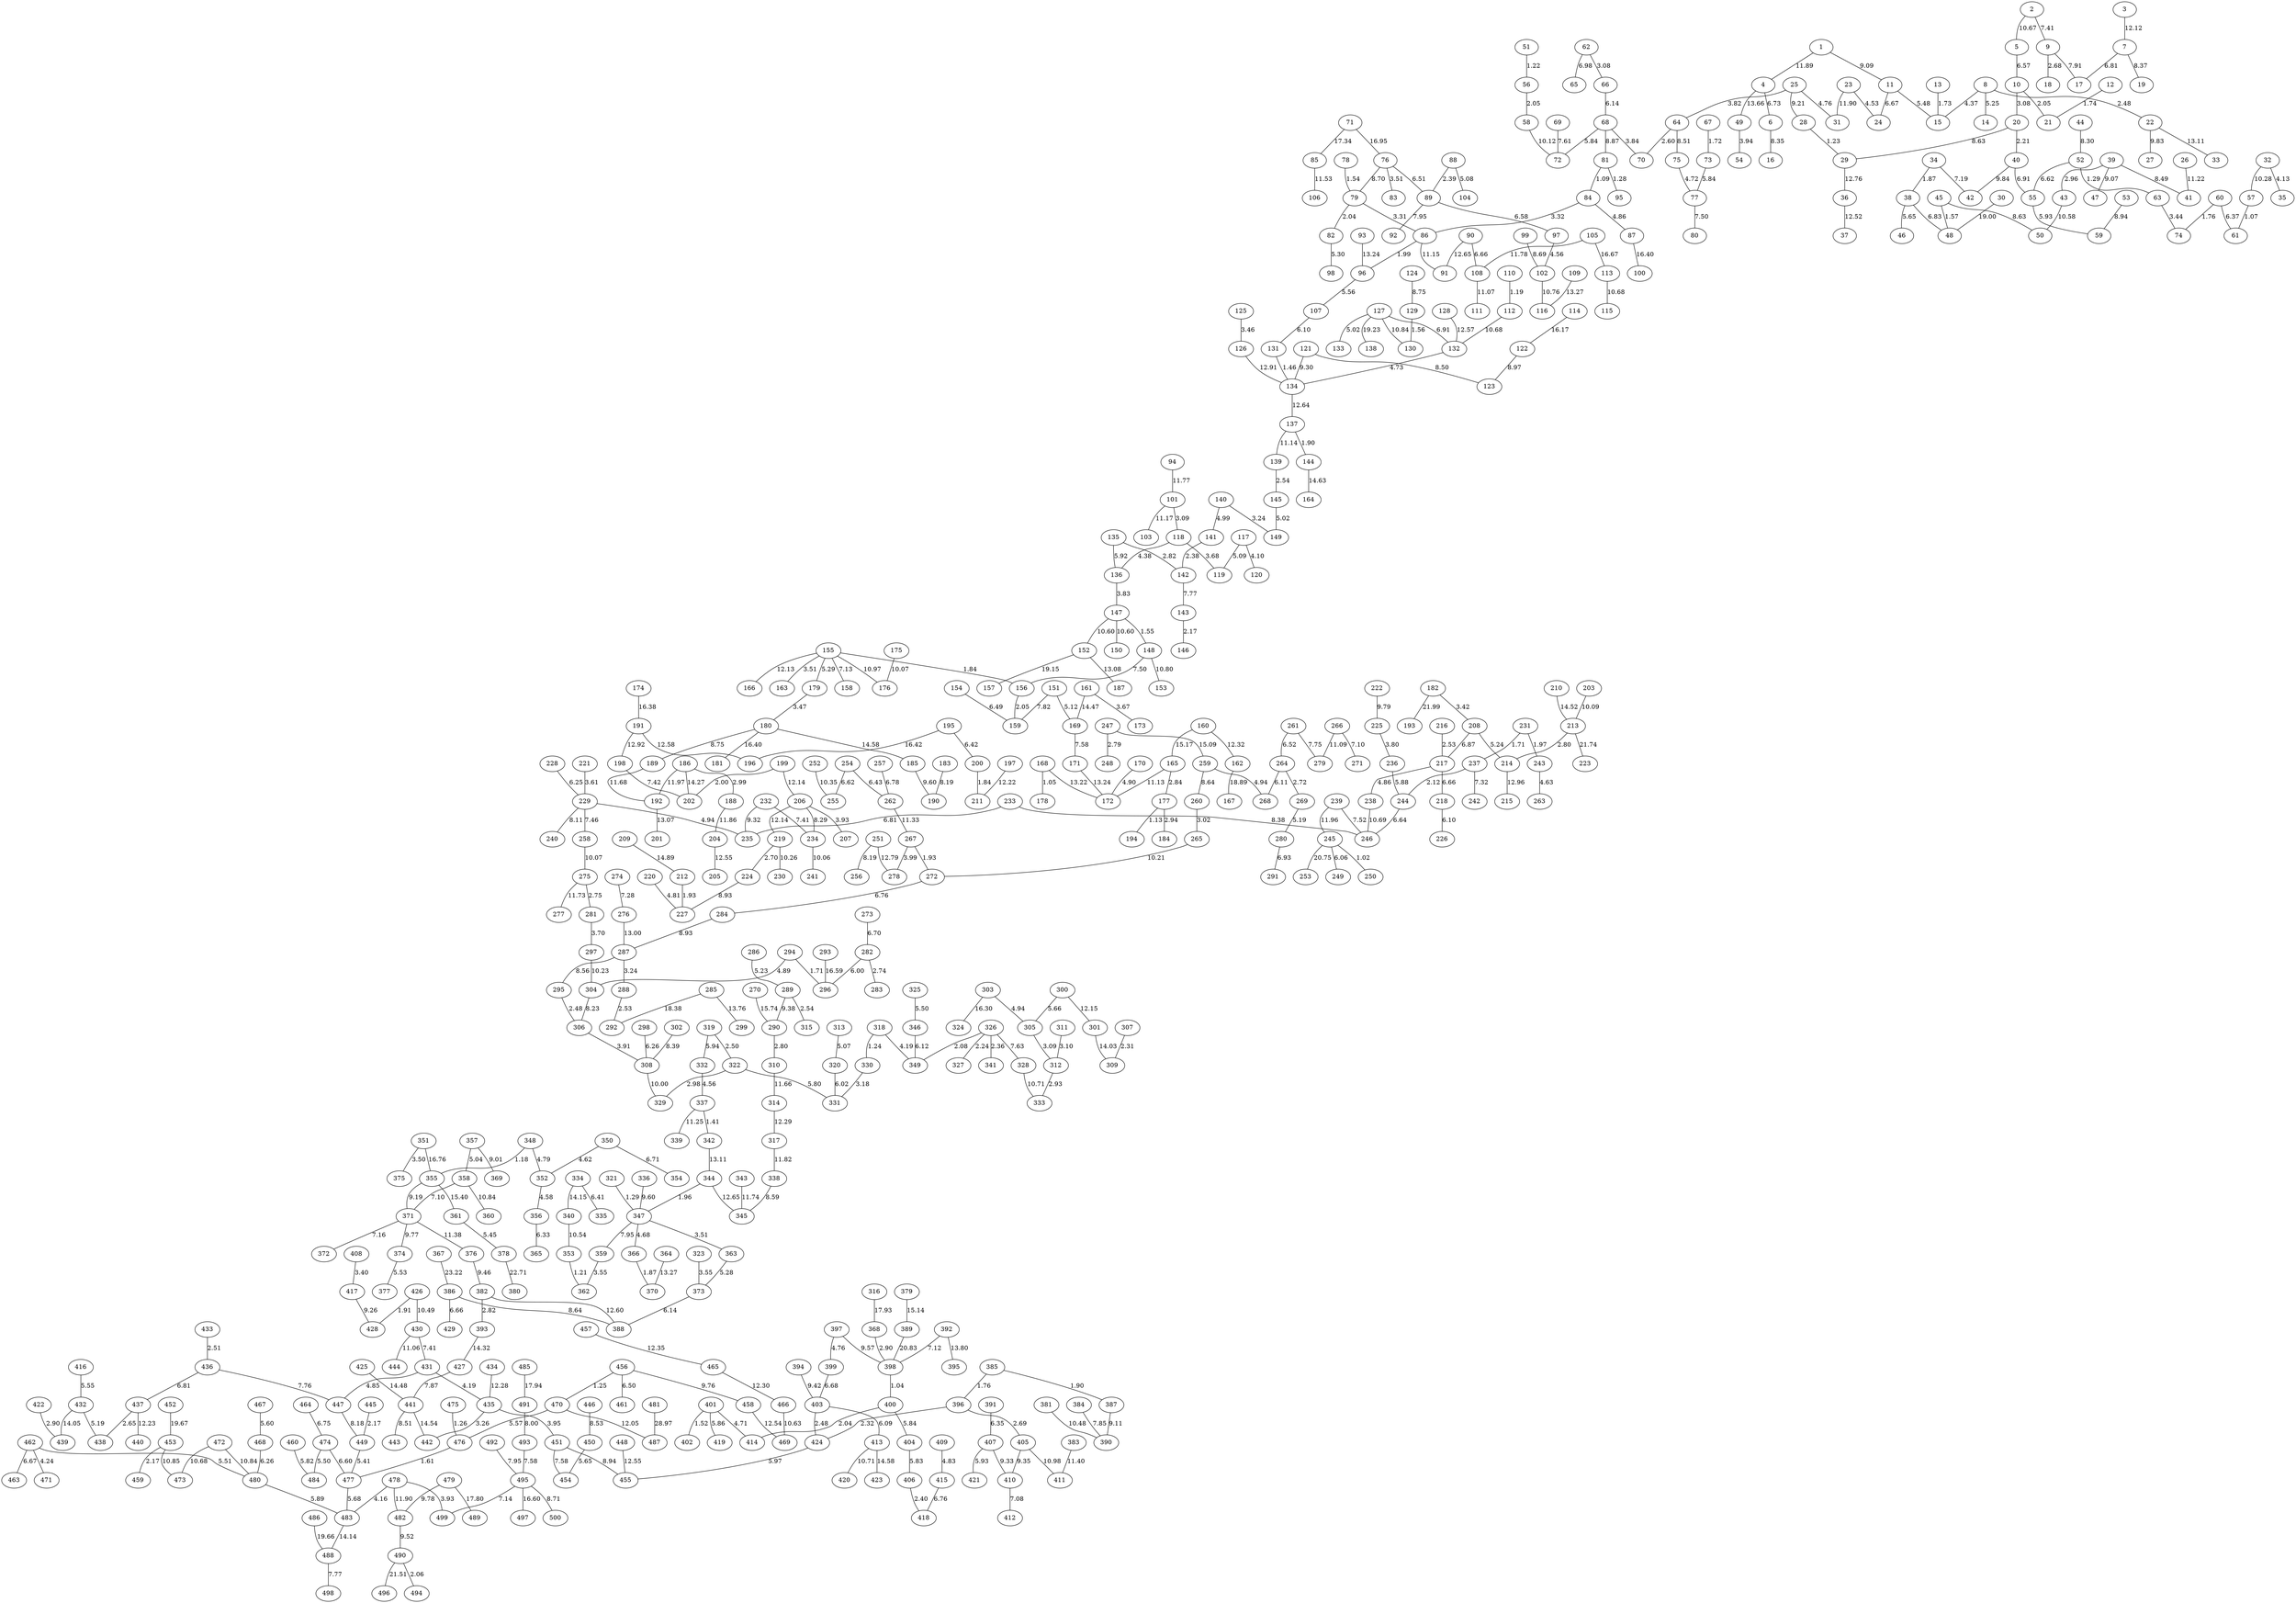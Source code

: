 graph {
481--487[label=28.97]
367--386[label=23.22]
378--380[label=22.71]
182--193[label=21.99]
213--223[label=21.74]
490--496[label=21.51]
389--398[label=20.83]
245--253[label=20.75]
452--453[label=19.67]
486--488[label=19.66]
127--138[label=19.23]
152--157[label=19.15]
30--48[label=19.00]
162--167[label=18.89]
285--292[label=18.38]
485--491[label=17.94]
316--368[label=17.93]
479--489[label=17.80]
71--85[label=17.34]
71--76[label=16.95]
351--355[label=16.76]
105--113[label=16.67]
495--497[label=16.60]
293--296[label=16.59]
195--196[label=16.42]
87--100[label=16.40]
180--181[label=16.40]
174--191[label=16.38]
303--324[label=16.30]
114--122[label=16.17]
270--290[label=15.74]
355--361[label=15.40]
160--165[label=15.17]
379--389[label=15.14]
247--259[label=15.09]
209--212[label=14.89]
144--164[label=14.63]
180--185[label=14.58]
413--423[label=14.58]
441--442[label=14.54]
210--213[label=14.52]
425--441[label=14.48]
161--169[label=14.47]
393--427[label=14.32]
186--202[label=14.27]
334--340[label=14.15]
483--488[label=14.14]
432--439[label=14.05]
301--309[label=14.03]
392--395[label=13.80]
285--299[label=13.76]
4--49[label=13.66]
109--116[label=13.27]
364--370[label=13.27]
171--172[label=13.24]
93--96[label=13.24]
168--172[label=13.22]
342--344[label=13.11]
22--33[label=13.11]
152--187[label=13.08]
192--201[label=13.07]
276--287[label=13.00]
214--215[label=12.96]
191--198[label=12.92]
126--134[label=12.91]
251--278[label=12.79]
29--36[label=12.76]
90--91[label=12.65]
344--345[label=12.65]
134--137[label=12.64]
382--388[label=12.60]
191--196[label=12.58]
128--132[label=12.57]
204--205[label=12.55]
448--455[label=12.55]
458--469[label=12.54]
36--37[label=12.52]
457--465[label=12.35]
160--162[label=12.32]
465--466[label=12.30]
314--317[label=12.29]
434--435[label=12.28]
437--440[label=12.23]
197--211[label=12.22]
300--301[label=12.15]
199--206[label=12.14]
206--219[label=12.14]
155--166[label=12.13]
3--7[label=12.12]
470--487[label=12.05]
186--192[label=11.97]
239--245[label=11.96]
478--482[label=11.90]
23--31[label=11.90]
1--4[label=11.89]
188--204[label=11.86]
317--338[label=11.82]
105--108[label=11.78]
94--101[label=11.77]
343--345[label=11.74]
275--277[label=11.73]
189--192[label=11.68]
310--314[label=11.66]
85--106[label=11.53]
383--411[label=11.40]
371--376[label=11.38]
262--267[label=11.33]
337--339[label=11.25]
26--41[label=11.22]
101--103[label=11.17]
86--91[label=11.15]
137--139[label=11.14]
165--172[label=11.13]
266--279[label=11.09]
108--111[label=11.07]
430--444[label=11.06]
405--411[label=10.98]
155--176[label=10.97]
453--473[label=10.85]
472--480[label=10.84]
127--130[label=10.84]
358--360[label=10.84]
148--153[label=10.80]
102--116[label=10.76]
413--420[label=10.71]
328--333[label=10.71]
238--246[label=10.69]
113--115[label=10.68]
472--473[label=10.68]
112--132[label=10.68]
2--5[label=10.67]
466--469[label=10.63]
147--152[label=10.60]
147--150[label=10.60]
43--50[label=10.58]
340--353[label=10.54]
426--430[label=10.49]
381--390[label=10.48]
252--255[label=10.35]
32--57[label=10.28]
219--230[label=10.26]
297--304[label=10.23]
265--272[label=10.21]
58--72[label=10.12]
203--213[label=10.09]
258--275[label=10.07]
175--176[label=10.07]
234--241[label=10.06]
308--329[label=10.00]
40--42[label=9.84]
22--27[label=9.83]
222--225[label=9.79]
479--482[label=9.78]
371--374[label=9.77]
456--458[label=9.76]
185--190[label=9.60]
336--347[label=9.60]
397--398[label=9.57]
482--490[label=9.52]
376--382[label=9.46]
394--403[label=9.42]
289--290[label=9.38]
405--410[label=9.35]
407--410[label=9.33]
232--235[label=9.32]
121--134[label=9.30]
417--428[label=9.26]
25--28[label=9.21]
355--371[label=9.19]
387--390[label=9.11]
1--11[label=9.09]
39--47[label=9.07]
357--369[label=9.01]
122--123[label=8.97]
451--455[label=8.94]
53--59[label=8.94]
284--287[label=8.93]
224--227[label=8.93]
68--81[label=8.87]
180--189[label=8.75]
124--129[label=8.75]
495--500[label=8.71]
76--79[label=8.70]
99--102[label=8.69]
386--388[label=8.64]
259--260[label=8.64]
20--29[label=8.63]
45--50[label=8.63]
338--345[label=8.59]
287--295[label=8.56]
446--450[label=8.53]
64--75[label=8.51]
441--443[label=8.51]
121--123[label=8.50]
39--41[label=8.49]
302--308[label=8.39]
233--246[label=8.38]
7--19[label=8.37]
6--16[label=8.35]
44--52[label=8.30]
206--234[label=8.29]
304--306[label=8.23]
183--190[label=8.19]
251--256[label=8.19]
447--449[label=8.18]
229--240[label=8.11]
491--493[label=8.00]
89--92[label=7.95]
347--359[label=7.95]
492--495[label=7.95]
9--17[label=7.91]
427--441[label=7.87]
384--390[label=7.85]
151--159[label=7.82]
488--498[label=7.77]
142--143[label=7.77]
436--447[label=7.76]
261--279[label=7.75]
326--328[label=7.63]
69--72[label=7.61]
169--171[label=7.58]
493--495[label=7.58]
451--454[label=7.58]
239--246[label=7.52]
148--156[label=7.50]
77--80[label=7.50]
229--258[label=7.46]
198--202[label=7.42]
2--9[label=7.41]
232--234[label=7.41]
430--431[label=7.41]
237--242[label=7.32]
274--276[label=7.28]
34--42[label=7.19]
371--372[label=7.16]
495--499[label=7.14]
155--158[label=7.13]
392--398[label=7.12]
358--371[label=7.10]
266--271[label=7.10]
410--412[label=7.08]
62--65[label=6.98]
280--291[label=6.93]
40--55[label=6.91]
127--132[label=6.91]
208--217[label=6.87]
38--48[label=6.83]
233--235[label=6.81]
436--437[label=6.81]
7--17[label=6.81]
257--262[label=6.78]
415--418[label=6.76]
272--284[label=6.76]
464--474[label=6.75]
4--6[label=6.73]
350--354[label=6.71]
273--282[label=6.70]
399--403[label=6.68]
11--24[label=6.67]
462--463[label=6.67]
90--108[label=6.66]
386--429[label=6.66]
217--218[label=6.66]
244--246[label=6.64]
254--255[label=6.62]
52--55[label=6.62]
474--477[label=6.60]
89--97[label=6.58]
5--10[label=6.57]
261--264[label=6.52]
76--89[label=6.51]
456--461[label=6.50]
154--159[label=6.49]
254--262[label=6.43]
195--200[label=6.42]
334--335[label=6.41]
60--61[label=6.37]
391--407[label=6.35]
356--365[label=6.33]
468--480[label=6.26]
298--308[label=6.26]
228--229[label=6.25]
373--388[label=6.14]
66--68[label=6.14]
346--349[label=6.12]
264--268[label=6.11]
218--226[label=6.10]
107--131[label=6.10]
403--413[label=6.09]
245--249[label=6.06]
320--331[label=6.02]
282--296[label=6.00]
424--455[label=5.97]
319--332[label=5.94]
55--59[label=5.93]
407--421[label=5.93]
135--136[label=5.92]
480--483[label=5.89]
236--244[label=5.88]
401--419[label=5.86]
73--77[label=5.84]
68--72[label=5.84]
400--404[label=5.84]
404--406[label=5.83]
460--484[label=5.82]
322--331[label=5.80]
477--483[label=5.68]
300--305[label=5.66]
450--454[label=5.65]
38--46[label=5.65]
467--468[label=5.60]
470--476[label=5.57]
96--107[label=5.56]
416--432[label=5.55]
374--377[label=5.53]
462--480[label=5.51]
325--346[label=5.50]
474--484[label=5.50]
11--15[label=5.48]
361--378[label=5.45]
449--477[label=5.41]
82--98[label=5.30]
155--179[label=5.29]
363--373[label=5.28]
8--14[label=5.25]
208--214[label=5.24]
286--289[label=5.23]
432--438[label=5.19]
269--280[label=5.19]
151--169[label=5.12]
117--119[label=5.09]
88--104[label=5.08]
313--320[label=5.07]
357--358[label=5.04]
145--149[label=5.02]
127--133[label=5.02]
140--141[label=4.99]
303--305[label=4.94]
259--268[label=4.94]
229--235[label=4.94]
170--172[label=4.90]
294--304[label=4.89]
84--87[label=4.86]
217--238[label=4.86]
431--447[label=4.85]
409--415[label=4.83]
220--227[label=4.81]
348--352[label=4.79]
25--31[label=4.76]
397--399[label=4.76]
132--134[label=4.73]
75--77[label=4.72]
401--414[label=4.71]
347--366[label=4.68]
243--263[label=4.63]
350--352[label=4.62]
352--356[label=4.58]
97--102[label=4.56]
332--337[label=4.56]
23--24[label=4.53]
118--136[label=4.38]
8--15[label=4.37]
462--471[label=4.24]
318--349[label=4.19]
431--435[label=4.19]
478--483[label=4.16]
32--35[label=4.13]
117--120[label=4.10]
267--278[label=3.99]
435--451[label=3.95]
49--54[label=3.94]
478--499[label=3.93]
206--207[label=3.93]
306--308[label=3.91]
68--70[label=3.84]
136--147[label=3.83]
25--64[label=3.82]
225--236[label=3.80]
281--297[label=3.70]
118--119[label=3.68]
161--173[label=3.67]
221--229[label=3.61]
359--362[label=3.55]
323--373[label=3.55]
347--363[label=3.51]
76--83[label=3.51]
155--163[label=3.51]
351--375[label=3.50]
179--180[label=3.47]
125--126[label=3.46]
63--74[label=3.44]
182--208[label=3.42]
408--417[label=3.40]
84--86[label=3.32]
79--86[label=3.31]
435--442[label=3.26]
287--288[label=3.24]
140--149[label=3.24]
330--331[label=3.18]
311--312[label=3.10]
101--118[label=3.09]
305--312[label=3.09]
10--20[label=3.08]
62--66[label=3.08]
260--265[label=3.02]
186--188[label=2.99]
322--329[label=2.98]
39--43[label=2.96]
177--184[label=2.94]
312--333[label=2.93]
422--439[label=2.90]
368--398[label=2.90]
165--177[label=2.84]
135--142[label=2.82]
382--393[label=2.82]
213--214[label=2.80]
290--310[label=2.80]
247--248[label=2.79]
275--281[label=2.75]
282--283[label=2.74]
264--269[label=2.72]
219--224[label=2.70]
396--405[label=2.69]
9--18[label=2.68]
437--438[label=2.65]
64--70[label=2.60]
139--145[label=2.54]
289--315[label=2.54]
288--292[label=2.53]
216--217[label=2.53]
433--436[label=2.51]
319--322[label=2.50]
295--306[label=2.48]
8--22[label=2.48]
403--424[label=2.48]
406--418[label=2.40]
88--89[label=2.39]
141--142[label=2.38]
326--341[label=2.36]
396--424[label=2.32]
307--309[label=2.31]
326--327[label=2.24]
20--40[label=2.21]
143--146[label=2.17]
453--459[label=2.17]
445--449[label=2.17]
237--244[label=2.12]
326--349[label=2.08]
490--494[label=2.06]
156--159[label=2.05]
10--21[label=2.05]
56--58[label=2.05]
79--82[label=2.04]
400--414[label=2.04]
199--202[label=2.00]
86--96[label=1.99]
231--243[label=1.97]
344--347[label=1.96]
212--227[label=1.93]
267--272[label=1.93]
426--428[label=1.91]
385--387[label=1.90]
137--144[label=1.90]
366--370[label=1.87]
34--38[label=1.87]
200--211[label=1.84]
155--156[label=1.84]
60--74[label=1.76]
385--396[label=1.76]
12--21[label=1.74]
13--15[label=1.73]
67--73[label=1.72]
294--296[label=1.71]
231--237[label=1.71]
476--477[label=1.61]
45--48[label=1.57]
129--130[label=1.56]
147--148[label=1.55]
78--79[label=1.54]
401--402[label=1.52]
131--134[label=1.46]
337--342[label=1.41]
321--347[label=1.29]
52--63[label=1.29]
81--95[label=1.28]
475--476[label=1.26]
456--470[label=1.25]
318--330[label=1.24]
28--29[label=1.23]
51--56[label=1.22]
353--362[label=1.21]
110--112[label=1.19]
348--355[label=1.18]
177--194[label=1.13]
81--84[label=1.09]
57--61[label=1.07]
168--178[label=1.05]
398--400[label=1.04]
245--250[label=1.02]
}
